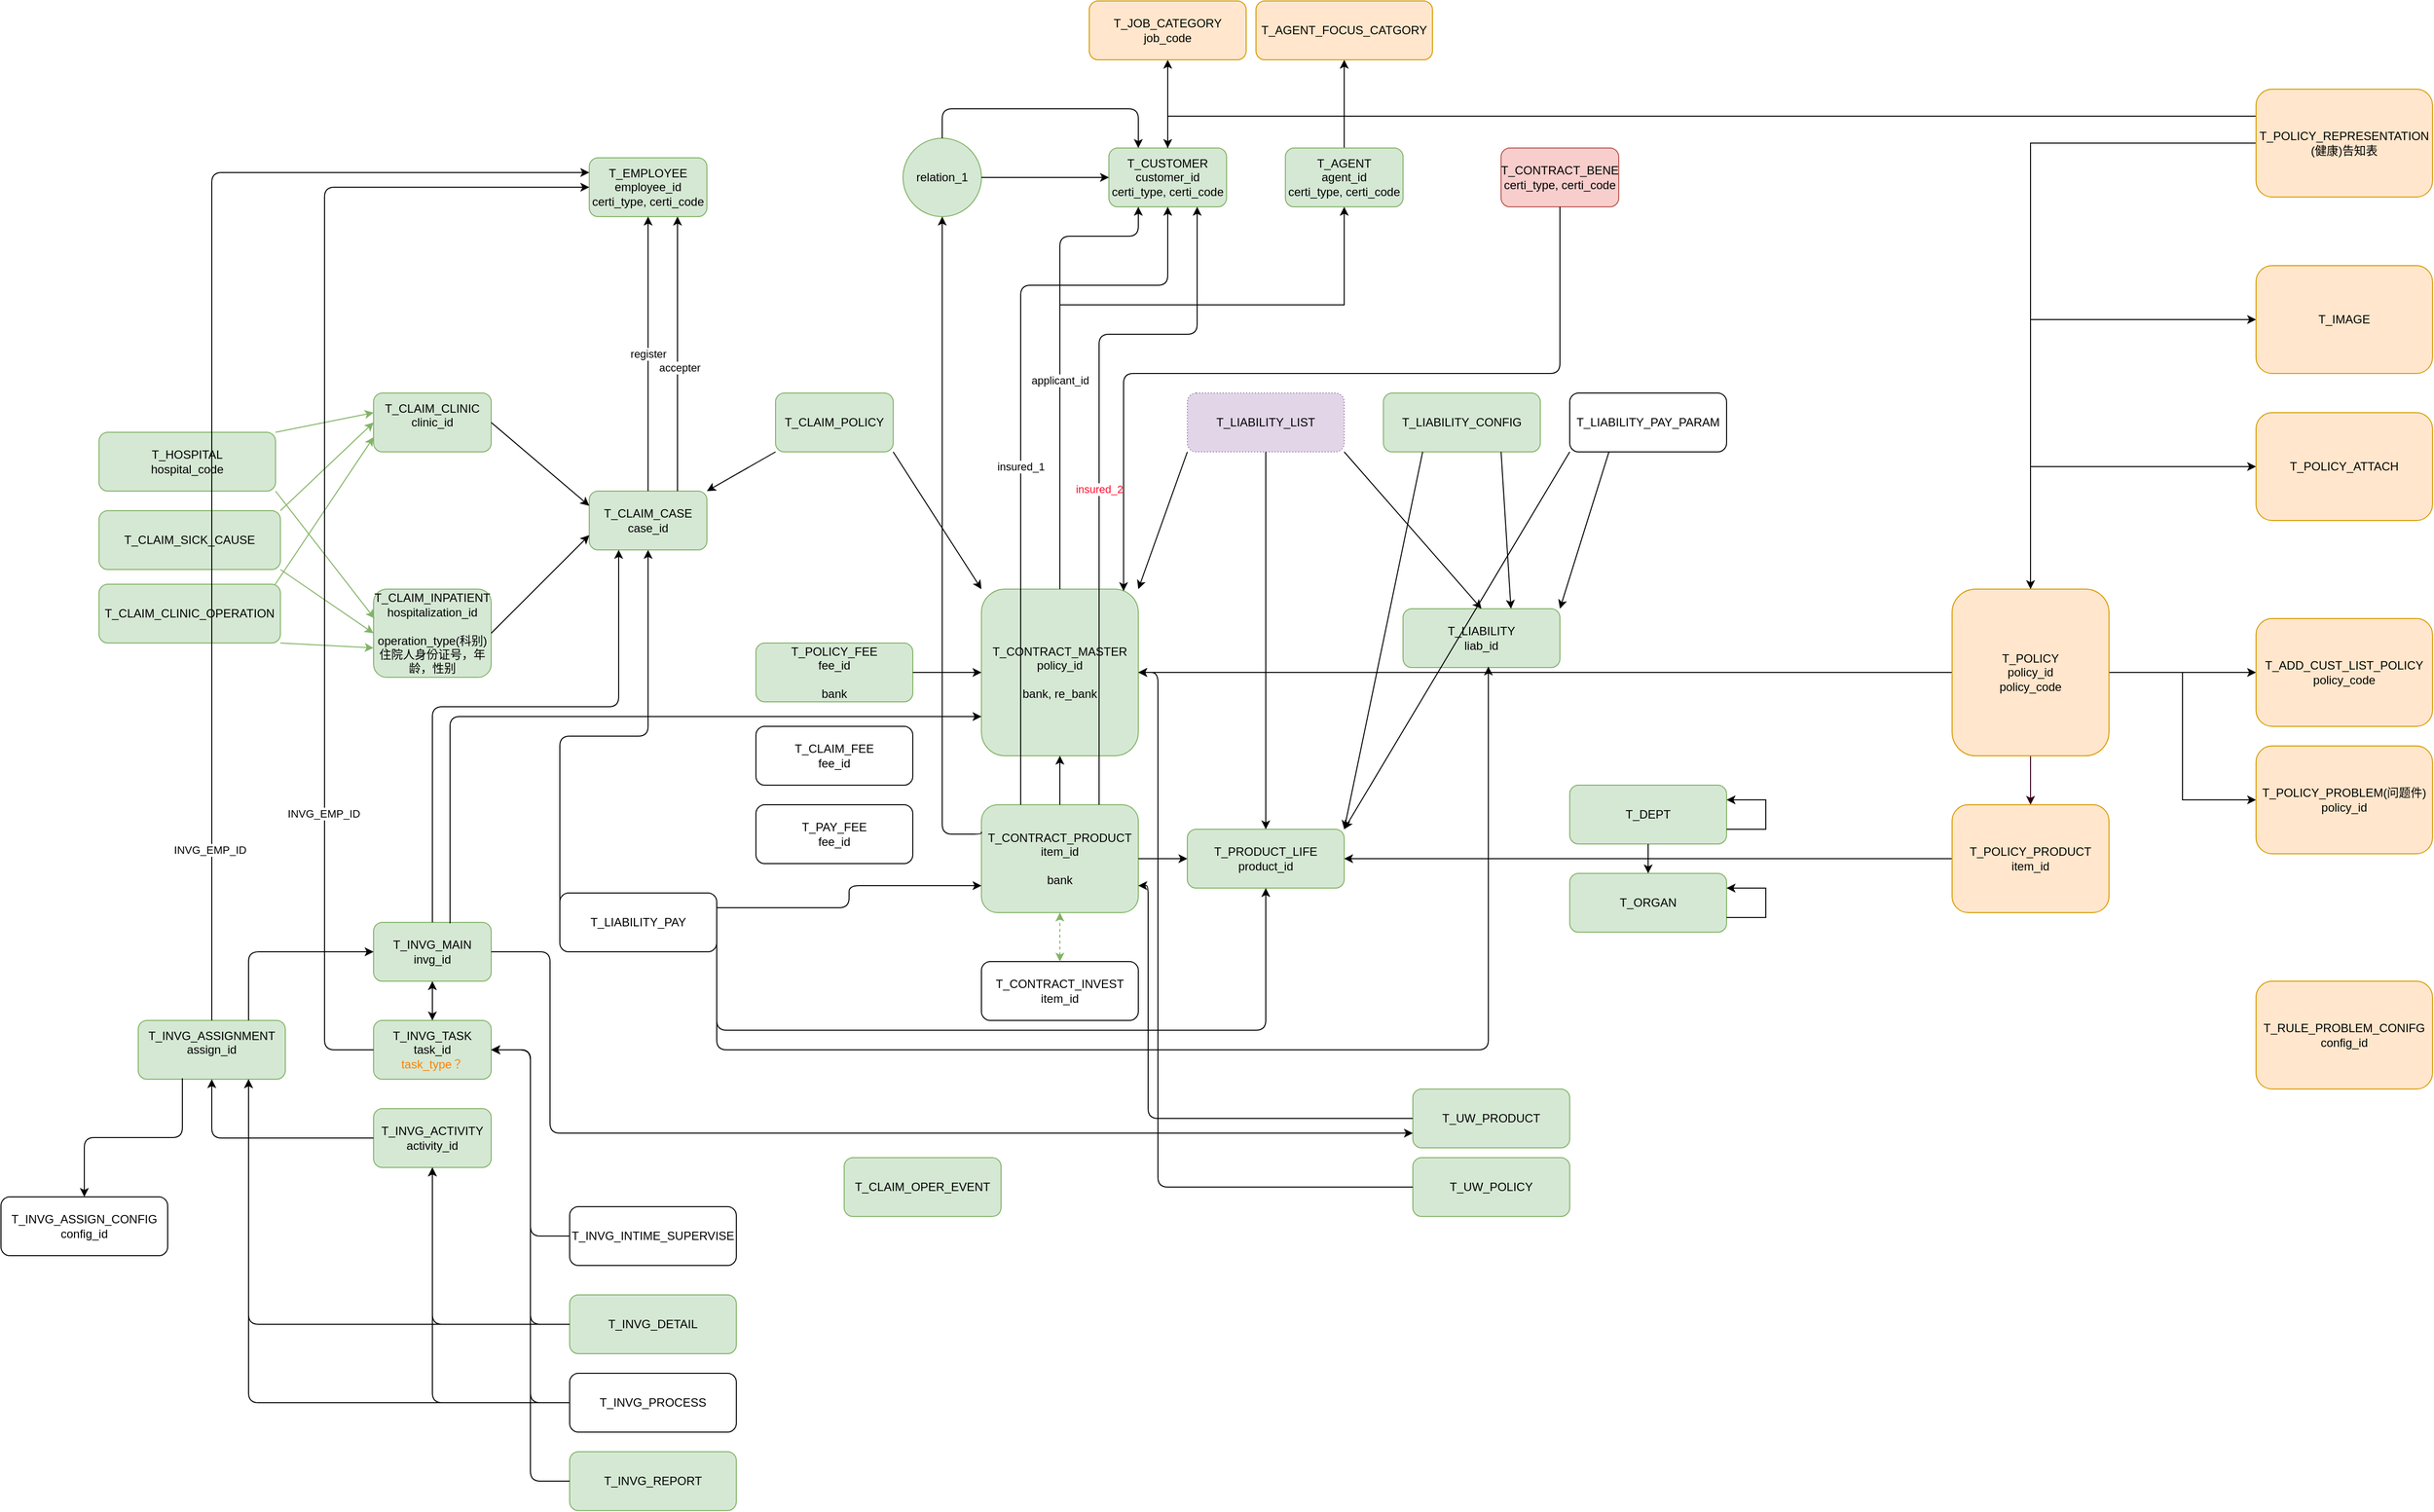 <mxfile version="21.7.0" type="github">
  <diagram id="vZpP5Effxj41_VfFe3MK" name="Page-1">
    <mxGraphModel dx="2253" dy="2256" grid="1" gridSize="10" guides="1" tooltips="1" connect="1" arrows="1" fold="1" page="1" pageScale="1" pageWidth="850" pageHeight="1100" math="0" shadow="0">
      <root>
        <mxCell id="0" />
        <mxCell id="1" parent="0" />
        <mxCell id="OfORN7NUINiMixhZLZNA-1" value="T_CLAIM_CASE&lt;br&gt;case_id" style="rounded=1;whiteSpace=wrap;html=1;fillColor=#d5e8d4;strokeColor=#82b366;" parent="1" vertex="1">
          <mxGeometry x="60" y="160" width="120" height="60" as="geometry" />
        </mxCell>
        <mxCell id="OfORN7NUINiMixhZLZNA-2" value="T_CLAIM_POLICY" style="rounded=1;whiteSpace=wrap;html=1;fillColor=#d5e8d4;strokeColor=#82b366;" parent="1" vertex="1">
          <mxGeometry x="250" y="60" width="120" height="60" as="geometry" />
        </mxCell>
        <mxCell id="OfORN7NUINiMixhZLZNA-3" value="" style="endArrow=classic;html=1;entryX=1;entryY=0;entryDx=0;entryDy=0;exitX=0;exitY=1;exitDx=0;exitDy=0;" parent="1" source="OfORN7NUINiMixhZLZNA-2" target="OfORN7NUINiMixhZLZNA-1" edge="1">
          <mxGeometry width="50" height="50" relative="1" as="geometry">
            <mxPoint x="460" y="460" as="sourcePoint" />
            <mxPoint x="510" y="410" as="targetPoint" />
          </mxGeometry>
        </mxCell>
        <mxCell id="FIjVFcEKrEzkejblWKOD-24" style="edgeStyle=orthogonalEdgeStyle;rounded=0;orthogonalLoop=1;jettySize=auto;html=1;exitX=0.5;exitY=0;exitDx=0;exitDy=0;" edge="1" parent="1" source="OfORN7NUINiMixhZLZNA-4" target="OfORN7NUINiMixhZLZNA-74">
          <mxGeometry relative="1" as="geometry">
            <Array as="points">
              <mxPoint x="540" y="-30" />
              <mxPoint x="830" y="-30" />
            </Array>
          </mxGeometry>
        </mxCell>
        <mxCell id="OfORN7NUINiMixhZLZNA-4" value="T_CONTRACT_MASTER&lt;br&gt;policy_id&lt;br&gt;&lt;br&gt;bank, re_bank" style="rounded=1;whiteSpace=wrap;html=1;fillColor=#d5e8d4;strokeColor=#82b366;" parent="1" vertex="1">
          <mxGeometry x="460" y="260" width="160" height="170" as="geometry" />
        </mxCell>
        <mxCell id="OfORN7NUINiMixhZLZNA-5" value="" style="endArrow=classic;html=1;entryX=0;entryY=0;entryDx=0;entryDy=0;exitX=1;exitY=1;exitDx=0;exitDy=0;" parent="1" source="OfORN7NUINiMixhZLZNA-2" target="OfORN7NUINiMixhZLZNA-4" edge="1">
          <mxGeometry width="50" height="50" relative="1" as="geometry">
            <mxPoint x="260" y="130" as="sourcePoint" />
            <mxPoint x="190" y="180" as="targetPoint" />
          </mxGeometry>
        </mxCell>
        <mxCell id="OfORN7NUINiMixhZLZNA-6" value="T_CONTRACT_PRODUCT&lt;br&gt;item_id&lt;br&gt;&lt;br&gt;bank" style="rounded=1;whiteSpace=wrap;html=1;fillColor=#d5e8d4;strokeColor=#82b366;" parent="1" vertex="1">
          <mxGeometry x="460" y="480" width="160" height="110" as="geometry" />
        </mxCell>
        <mxCell id="OfORN7NUINiMixhZLZNA-7" value="T_PRODUCT_LIFE&lt;br&gt;product_id" style="rounded=1;whiteSpace=wrap;html=1;fillColor=#d5e8d4;strokeColor=#82b366;" parent="1" vertex="1">
          <mxGeometry x="670" y="505" width="160" height="60" as="geometry" />
        </mxCell>
        <mxCell id="OfORN7NUINiMixhZLZNA-8" value="" style="endArrow=classic;html=1;entryX=0.5;entryY=1;entryDx=0;entryDy=0;exitX=0.5;exitY=0;exitDx=0;exitDy=0;" parent="1" source="OfORN7NUINiMixhZLZNA-6" target="OfORN7NUINiMixhZLZNA-4" edge="1">
          <mxGeometry width="50" height="50" relative="1" as="geometry">
            <mxPoint x="410" y="250" as="sourcePoint" />
            <mxPoint x="470" y="290" as="targetPoint" />
          </mxGeometry>
        </mxCell>
        <mxCell id="OfORN7NUINiMixhZLZNA-9" value="" style="endArrow=classic;html=1;entryX=0;entryY=0.5;entryDx=0;entryDy=0;exitX=1;exitY=0.5;exitDx=0;exitDy=0;" parent="1" source="OfORN7NUINiMixhZLZNA-6" target="OfORN7NUINiMixhZLZNA-7" edge="1">
          <mxGeometry width="50" height="50" relative="1" as="geometry">
            <mxPoint x="520" y="370" as="sourcePoint" />
            <mxPoint x="520" y="310" as="targetPoint" />
          </mxGeometry>
        </mxCell>
        <mxCell id="OfORN7NUINiMixhZLZNA-10" value="T_LIABILITY&lt;br&gt;liab_id" style="rounded=1;whiteSpace=wrap;html=1;fillColor=#d5e8d4;strokeColor=#82b366;" parent="1" vertex="1">
          <mxGeometry x="890" y="280" width="160" height="60" as="geometry" />
        </mxCell>
        <mxCell id="OfORN7NUINiMixhZLZNA-11" value="T_CONTRACT_INVEST&lt;br&gt;item_id" style="rounded=1;whiteSpace=wrap;html=1;" parent="1" vertex="1">
          <mxGeometry x="460" y="640" width="160" height="60" as="geometry" />
        </mxCell>
        <mxCell id="OfORN7NUINiMixhZLZNA-12" value="" style="endArrow=classic;startArrow=classic;html=1;entryX=0.5;entryY=1;entryDx=0;entryDy=0;exitX=0.5;exitY=0;exitDx=0;exitDy=0;dashed=1;fillColor=#d5e8d4;strokeColor=#82b366;" parent="1" source="OfORN7NUINiMixhZLZNA-11" target="OfORN7NUINiMixhZLZNA-6" edge="1">
          <mxGeometry width="50" height="50" relative="1" as="geometry">
            <mxPoint x="490" y="640" as="sourcePoint" />
            <mxPoint x="540" y="590" as="targetPoint" />
          </mxGeometry>
        </mxCell>
        <mxCell id="OfORN7NUINiMixhZLZNA-13" value="T_LIABILITY_LIST" style="rounded=1;whiteSpace=wrap;html=1;fillColor=#e1d5e7;strokeColor=#9673a6;dashed=1;dashPattern=1 2;" parent="1" vertex="1">
          <mxGeometry x="670" y="60" width="160" height="60" as="geometry" />
        </mxCell>
        <mxCell id="OfORN7NUINiMixhZLZNA-15" value="" style="endArrow=classic;html=1;entryX=1;entryY=0;entryDx=0;entryDy=0;exitX=0;exitY=1;exitDx=0;exitDy=0;" parent="1" source="OfORN7NUINiMixhZLZNA-13" target="OfORN7NUINiMixhZLZNA-4" edge="1">
          <mxGeometry width="50" height="50" relative="1" as="geometry">
            <mxPoint x="520" y="290" as="sourcePoint" />
            <mxPoint x="520" y="230" as="targetPoint" />
          </mxGeometry>
        </mxCell>
        <mxCell id="OfORN7NUINiMixhZLZNA-16" value="" style="endArrow=classic;html=1;entryX=0.5;entryY=0;entryDx=0;entryDy=0;exitX=0.5;exitY=1;exitDx=0;exitDy=0;" parent="1" source="OfORN7NUINiMixhZLZNA-13" target="OfORN7NUINiMixhZLZNA-7" edge="1">
          <mxGeometry width="50" height="50" relative="1" as="geometry">
            <mxPoint x="680" y="130" as="sourcePoint" />
            <mxPoint x="600" y="170" as="targetPoint" />
          </mxGeometry>
        </mxCell>
        <mxCell id="OfORN7NUINiMixhZLZNA-17" value="" style="endArrow=classic;html=1;entryX=0.5;entryY=0;entryDx=0;entryDy=0;exitX=1;exitY=1;exitDx=0;exitDy=0;" parent="1" source="OfORN7NUINiMixhZLZNA-13" target="OfORN7NUINiMixhZLZNA-10" edge="1">
          <mxGeometry width="50" height="50" relative="1" as="geometry">
            <mxPoint x="760" y="130" as="sourcePoint" />
            <mxPoint x="761.04" y="290" as="targetPoint" />
          </mxGeometry>
        </mxCell>
        <mxCell id="OfORN7NUINiMixhZLZNA-18" value="T_LIABILITY_PAY" style="rounded=1;whiteSpace=wrap;html=1;" parent="1" vertex="1">
          <mxGeometry x="30" y="570" width="160" height="60" as="geometry" />
        </mxCell>
        <mxCell id="OfORN7NUINiMixhZLZNA-19" value="" style="edgeStyle=elbowEdgeStyle;elbow=vertical;endArrow=classic;html=1;entryX=0.5;entryY=1;entryDx=0;entryDy=0;exitX=0;exitY=0.5;exitDx=0;exitDy=0;" parent="1" source="OfORN7NUINiMixhZLZNA-18" target="OfORN7NUINiMixhZLZNA-1" edge="1">
          <mxGeometry width="50" height="50" relative="1" as="geometry">
            <mxPoint x="460" y="450" as="sourcePoint" />
            <mxPoint x="510" y="400" as="targetPoint" />
            <Array as="points">
              <mxPoint x="40" y="410" />
            </Array>
          </mxGeometry>
        </mxCell>
        <mxCell id="OfORN7NUINiMixhZLZNA-22" value="" style="edgeStyle=elbowEdgeStyle;elbow=vertical;endArrow=classic;html=1;entryX=0.544;entryY=0.983;entryDx=0;entryDy=0;exitX=1;exitY=0.5;exitDx=0;exitDy=0;entryPerimeter=0;" parent="1" source="OfORN7NUINiMixhZLZNA-18" target="OfORN7NUINiMixhZLZNA-10" edge="1">
          <mxGeometry width="50" height="50" relative="1" as="geometry">
            <mxPoint x="440" y="635" as="sourcePoint" />
            <mxPoint x="440" y="320" as="targetPoint" />
            <Array as="points">
              <mxPoint x="580" y="730" />
            </Array>
          </mxGeometry>
        </mxCell>
        <mxCell id="OfORN7NUINiMixhZLZNA-23" value="" style="edgeStyle=elbowEdgeStyle;elbow=vertical;endArrow=classic;html=1;entryX=0.5;entryY=1;entryDx=0;entryDy=0;exitX=1;exitY=0.25;exitDx=0;exitDy=0;" parent="1" source="OfORN7NUINiMixhZLZNA-18" target="OfORN7NUINiMixhZLZNA-7" edge="1">
          <mxGeometry width="50" height="50" relative="1" as="geometry">
            <mxPoint x="600" y="650" as="sourcePoint" />
            <mxPoint x="987.04" y="348.98" as="targetPoint" />
            <Array as="points">
              <mxPoint x="460" y="710" />
            </Array>
          </mxGeometry>
        </mxCell>
        <mxCell id="OfORN7NUINiMixhZLZNA-24" value="T_CLAIM_FEE&lt;br&gt;fee_id" style="rounded=1;whiteSpace=wrap;html=1;" parent="1" vertex="1">
          <mxGeometry x="230" y="400" width="160" height="60" as="geometry" />
        </mxCell>
        <mxCell id="OfORN7NUINiMixhZLZNA-25" value="T_PAY_FEE&lt;br&gt;fee_id" style="rounded=1;whiteSpace=wrap;html=1;" parent="1" vertex="1">
          <mxGeometry x="230" y="480" width="160" height="60" as="geometry" />
        </mxCell>
        <mxCell id="OfORN7NUINiMixhZLZNA-26" value="T_LIABILITY_PAY_PARAM" style="rounded=1;whiteSpace=wrap;html=1;" parent="1" vertex="1">
          <mxGeometry x="1060" y="60" width="160" height="60" as="geometry" />
        </mxCell>
        <mxCell id="OfORN7NUINiMixhZLZNA-29" value="T_LIABILITY_CONFIG" style="rounded=1;whiteSpace=wrap;html=1;fillColor=#d5e8d4;strokeColor=#82b366;" parent="1" vertex="1">
          <mxGeometry x="870" y="60" width="160" height="60" as="geometry" />
        </mxCell>
        <mxCell id="OfORN7NUINiMixhZLZNA-31" value="" style="endArrow=classic;html=1;exitX=0.25;exitY=1;exitDx=0;exitDy=0;entryX=1;entryY=0;entryDx=0;entryDy=0;" parent="1" source="OfORN7NUINiMixhZLZNA-29" target="OfORN7NUINiMixhZLZNA-7" edge="1">
          <mxGeometry width="50" height="50" relative="1" as="geometry">
            <mxPoint x="610" y="450" as="sourcePoint" />
            <mxPoint x="660" y="400" as="targetPoint" />
          </mxGeometry>
        </mxCell>
        <mxCell id="OfORN7NUINiMixhZLZNA-32" value="" style="endArrow=classic;html=1;exitX=0.75;exitY=1;exitDx=0;exitDy=0;entryX=0.688;entryY=0;entryDx=0;entryDy=0;entryPerimeter=0;" parent="1" source="OfORN7NUINiMixhZLZNA-29" target="OfORN7NUINiMixhZLZNA-10" edge="1">
          <mxGeometry width="50" height="50" relative="1" as="geometry">
            <mxPoint x="920" y="130" as="sourcePoint" />
            <mxPoint x="850" y="290" as="targetPoint" />
          </mxGeometry>
        </mxCell>
        <mxCell id="OfORN7NUINiMixhZLZNA-33" value="" style="endArrow=classic;html=1;exitX=0;exitY=1;exitDx=0;exitDy=0;entryX=1;entryY=0;entryDx=0;entryDy=0;" parent="1" source="OfORN7NUINiMixhZLZNA-26" target="OfORN7NUINiMixhZLZNA-7" edge="1">
          <mxGeometry width="50" height="50" relative="1" as="geometry">
            <mxPoint x="920" y="130" as="sourcePoint" />
            <mxPoint x="850" y="290" as="targetPoint" />
          </mxGeometry>
        </mxCell>
        <mxCell id="OfORN7NUINiMixhZLZNA-34" value="" style="endArrow=classic;html=1;exitX=0.25;exitY=1;exitDx=0;exitDy=0;entryX=1;entryY=0;entryDx=0;entryDy=0;" parent="1" source="OfORN7NUINiMixhZLZNA-26" target="OfORN7NUINiMixhZLZNA-10" edge="1">
          <mxGeometry width="50" height="50" relative="1" as="geometry">
            <mxPoint x="1070" y="130" as="sourcePoint" />
            <mxPoint x="850" y="290" as="targetPoint" />
          </mxGeometry>
        </mxCell>
        <mxCell id="FIjVFcEKrEzkejblWKOD-27" style="edgeStyle=orthogonalEdgeStyle;rounded=0;orthogonalLoop=1;jettySize=auto;html=1;exitX=0.5;exitY=0;exitDx=0;exitDy=0;entryX=0;entryY=0.25;entryDx=0;entryDy=0;startArrow=classic;startFill=1;endArrow=none;endFill=0;" edge="1" parent="1" source="OfORN7NUINiMixhZLZNA-35" target="FIjVFcEKrEzkejblWKOD-25">
          <mxGeometry relative="1" as="geometry" />
        </mxCell>
        <mxCell id="OfORN7NUINiMixhZLZNA-35" value="T_CUSTOMER&lt;br&gt;customer_id&lt;br&gt;certi_type, certi_code" style="rounded=1;whiteSpace=wrap;html=1;fillColor=#d5e8d4;strokeColor=#82b366;" parent="1" vertex="1">
          <mxGeometry x="590" y="-190" width="120" height="60" as="geometry" />
        </mxCell>
        <mxCell id="OfORN7NUINiMixhZLZNA-36" value="T_EMPLOYEE&lt;br&gt;employee_id&lt;br&gt;certi_type, certi_code" style="rounded=1;whiteSpace=wrap;html=1;fillColor=#d5e8d4;strokeColor=#82b366;" parent="1" vertex="1">
          <mxGeometry x="60" y="-180" width="120" height="60" as="geometry" />
        </mxCell>
        <mxCell id="OfORN7NUINiMixhZLZNA-37" value="T_CONTRACT_BENE&lt;br&gt;certi_type, certi_code" style="rounded=1;whiteSpace=wrap;html=1;fillColor=#f8cecc;strokeColor=#b85450;" parent="1" vertex="1">
          <mxGeometry x="990" y="-190" width="120" height="60" as="geometry" />
        </mxCell>
        <mxCell id="OfORN7NUINiMixhZLZNA-39" value="T_CLAIM_INPATIENT&lt;br&gt;hospitalization_id&lt;br&gt;&lt;br&gt;operation_type(科别)&lt;br&gt;住院人身份证号，年龄，性别" style="rounded=1;whiteSpace=wrap;html=1;fillColor=#d5e8d4;strokeColor=#82b366;" parent="1" vertex="1">
          <mxGeometry x="-160" y="260" width="120" height="90" as="geometry" />
        </mxCell>
        <mxCell id="OfORN7NUINiMixhZLZNA-40" value="T_CLAIM_CLINIC&lt;br&gt;clinic_id&lt;br&gt;&lt;br&gt;" style="rounded=1;whiteSpace=wrap;html=1;fillColor=#d5e8d4;strokeColor=#82b366;" parent="1" vertex="1">
          <mxGeometry x="-160" y="60" width="120" height="60" as="geometry" />
        </mxCell>
        <mxCell id="OfORN7NUINiMixhZLZNA-41" value="" style="endArrow=classic;html=1;exitX=1;exitY=0.5;exitDx=0;exitDy=0;entryX=0;entryY=0.75;entryDx=0;entryDy=0;" parent="1" source="OfORN7NUINiMixhZLZNA-39" target="OfORN7NUINiMixhZLZNA-1" edge="1">
          <mxGeometry width="50" height="50" relative="1" as="geometry">
            <mxPoint x="260" y="130" as="sourcePoint" />
            <mxPoint x="60" y="190" as="targetPoint" />
          </mxGeometry>
        </mxCell>
        <mxCell id="OfORN7NUINiMixhZLZNA-42" value="" style="endArrow=classic;html=1;exitX=1;exitY=0.5;exitDx=0;exitDy=0;entryX=0;entryY=0.25;entryDx=0;entryDy=0;" parent="1" source="OfORN7NUINiMixhZLZNA-40" target="OfORN7NUINiMixhZLZNA-1" edge="1">
          <mxGeometry width="50" height="50" relative="1" as="geometry">
            <mxPoint x="-30" y="200" as="sourcePoint" />
            <mxPoint x="70" y="200" as="targetPoint" />
          </mxGeometry>
        </mxCell>
        <mxCell id="OfORN7NUINiMixhZLZNA-44" value="T_CLAIM_SICK_CAUSE" style="rounded=1;whiteSpace=wrap;html=1;fillColor=#d5e8d4;strokeColor=#82b366;" parent="1" vertex="1">
          <mxGeometry x="-440" y="180" width="185" height="60" as="geometry" />
        </mxCell>
        <mxCell id="OfORN7NUINiMixhZLZNA-45" value="" style="endArrow=classic;html=1;exitX=1;exitY=0;exitDx=0;exitDy=0;entryX=0;entryY=0.5;entryDx=0;entryDy=0;fillColor=#d5e8d4;strokeColor=#82b366;" parent="1" source="OfORN7NUINiMixhZLZNA-44" target="OfORN7NUINiMixhZLZNA-40" edge="1">
          <mxGeometry width="50" height="50" relative="1" as="geometry">
            <mxPoint x="-30" y="100" as="sourcePoint" />
            <mxPoint x="70" y="185" as="targetPoint" />
          </mxGeometry>
        </mxCell>
        <mxCell id="OfORN7NUINiMixhZLZNA-46" value="" style="endArrow=classic;html=1;exitX=1;exitY=1;exitDx=0;exitDy=0;entryX=0;entryY=0.5;entryDx=0;entryDy=0;fillColor=#d5e8d4;strokeColor=#82b366;" parent="1" source="OfORN7NUINiMixhZLZNA-44" target="OfORN7NUINiMixhZLZNA-39" edge="1">
          <mxGeometry width="50" height="50" relative="1" as="geometry">
            <mxPoint x="-245" y="170" as="sourcePoint" />
            <mxPoint x="-150" y="100" as="targetPoint" />
          </mxGeometry>
        </mxCell>
        <mxCell id="OfORN7NUINiMixhZLZNA-47" value="T_CLAIM_CLINIC_OPERATION" style="rounded=1;whiteSpace=wrap;html=1;fillColor=#d5e8d4;strokeColor=#82b366;" parent="1" vertex="1">
          <mxGeometry x="-440" y="255" width="185" height="60" as="geometry" />
        </mxCell>
        <mxCell id="OfORN7NUINiMixhZLZNA-48" value="" style="endArrow=classic;html=1;exitX=1;exitY=1;exitDx=0;exitDy=0;fillColor=#d5e8d4;strokeColor=#82b366;" parent="1" source="OfORN7NUINiMixhZLZNA-47" edge="1">
          <mxGeometry width="50" height="50" relative="1" as="geometry">
            <mxPoint x="-245" y="240" as="sourcePoint" />
            <mxPoint x="-160" y="320" as="targetPoint" />
          </mxGeometry>
        </mxCell>
        <mxCell id="OfORN7NUINiMixhZLZNA-49" value="" style="endArrow=classic;html=1;exitX=0.968;exitY=0.017;exitDx=0;exitDy=0;entryX=0;entryY=0.75;entryDx=0;entryDy=0;exitPerimeter=0;fillColor=#d5e8d4;strokeColor=#82b366;" parent="1" source="OfORN7NUINiMixhZLZNA-47" target="OfORN7NUINiMixhZLZNA-40" edge="1">
          <mxGeometry width="50" height="50" relative="1" as="geometry">
            <mxPoint x="-245" y="330" as="sourcePoint" />
            <mxPoint x="-150" y="330" as="targetPoint" />
          </mxGeometry>
        </mxCell>
        <mxCell id="OfORN7NUINiMixhZLZNA-50" value="T_UW_PRODUCT" style="rounded=1;whiteSpace=wrap;html=1;fillColor=#d5e8d4;strokeColor=#82b366;" parent="1" vertex="1">
          <mxGeometry x="900" y="770" width="160" height="60" as="geometry" />
        </mxCell>
        <mxCell id="OfORN7NUINiMixhZLZNA-52" value="T_UW_POLICY" style="rounded=1;whiteSpace=wrap;html=1;fillColor=#d5e8d4;strokeColor=#82b366;" parent="1" vertex="1">
          <mxGeometry x="900" y="840" width="160" height="60" as="geometry" />
        </mxCell>
        <mxCell id="OfORN7NUINiMixhZLZNA-54" value="" style="edgeStyle=elbowEdgeStyle;elbow=horizontal;endArrow=classic;html=1;entryX=1;entryY=0.75;entryDx=0;entryDy=0;" parent="1" source="OfORN7NUINiMixhZLZNA-50" target="OfORN7NUINiMixhZLZNA-6" edge="1">
          <mxGeometry width="50" height="50" relative="1" as="geometry">
            <mxPoint x="670" y="440" as="sourcePoint" />
            <mxPoint x="720" y="390" as="targetPoint" />
            <Array as="points">
              <mxPoint x="630" y="530" />
            </Array>
          </mxGeometry>
        </mxCell>
        <mxCell id="OfORN7NUINiMixhZLZNA-55" value="" style="edgeStyle=elbowEdgeStyle;elbow=horizontal;endArrow=classic;html=1;exitX=0;exitY=0.5;exitDx=0;exitDy=0;entryX=1;entryY=0.5;entryDx=0;entryDy=0;" parent="1" source="OfORN7NUINiMixhZLZNA-52" target="OfORN7NUINiMixhZLZNA-4" edge="1">
          <mxGeometry width="50" height="50" relative="1" as="geometry">
            <mxPoint x="880" y="800" as="sourcePoint" />
            <mxPoint x="600" y="335" as="targetPoint" />
            <Array as="points">
              <mxPoint x="640" y="540" />
            </Array>
          </mxGeometry>
        </mxCell>
        <mxCell id="OfORN7NUINiMixhZLZNA-56" value="" style="edgeStyle=elbowEdgeStyle;elbow=vertical;endArrow=classic;html=1;exitX=0.5;exitY=0;exitDx=0;exitDy=0;entryX=0.25;entryY=1;entryDx=0;entryDy=0;" parent="1" source="OfORN7NUINiMixhZLZNA-4" target="OfORN7NUINiMixhZLZNA-35" edge="1">
          <mxGeometry width="50" height="50" relative="1" as="geometry">
            <mxPoint x="740" y="190" as="sourcePoint" />
            <mxPoint x="790" y="140" as="targetPoint" />
            <Array as="points">
              <mxPoint x="530" y="-100" />
            </Array>
          </mxGeometry>
        </mxCell>
        <mxCell id="OfORN7NUINiMixhZLZNA-57" value="applicant_id" style="edgeLabel;html=1;align=center;verticalAlign=middle;resizable=0;points=[];" parent="OfORN7NUINiMixhZLZNA-56" vertex="1" connectable="0">
          <mxGeometry x="-0.092" relative="1" as="geometry">
            <mxPoint as="offset" />
          </mxGeometry>
        </mxCell>
        <mxCell id="OfORN7NUINiMixhZLZNA-63" value="relation_1" style="ellipse;whiteSpace=wrap;html=1;aspect=fixed;fillColor=#d5e8d4;strokeColor=#82b366;" parent="1" vertex="1">
          <mxGeometry x="380" y="-200" width="80" height="80" as="geometry" />
        </mxCell>
        <mxCell id="OfORN7NUINiMixhZLZNA-65" value="" style="edgeStyle=elbowEdgeStyle;elbow=vertical;endArrow=classic;html=1;exitX=0;exitY=0.25;exitDx=0;exitDy=0;entryX=0.5;entryY=1;entryDx=0;entryDy=0;" parent="1" source="OfORN7NUINiMixhZLZNA-6" target="OfORN7NUINiMixhZLZNA-63" edge="1">
          <mxGeometry width="50" height="50" relative="1" as="geometry">
            <mxPoint x="550" y="160" as="sourcePoint" />
            <mxPoint x="600" y="110" as="targetPoint" />
            <Array as="points">
              <mxPoint x="440" y="510" />
            </Array>
          </mxGeometry>
        </mxCell>
        <mxCell id="OfORN7NUINiMixhZLZNA-66" value="" style="edgeStyle=elbowEdgeStyle;elbow=vertical;endArrow=classic;html=1;exitX=0.25;exitY=0;exitDx=0;exitDy=0;entryX=0.5;entryY=1;entryDx=0;entryDy=0;" parent="1" source="OfORN7NUINiMixhZLZNA-6" target="OfORN7NUINiMixhZLZNA-35" edge="1">
          <mxGeometry width="50" height="50" relative="1" as="geometry">
            <mxPoint x="472.96" y="170" as="sourcePoint" />
            <mxPoint x="290" y="-80" as="targetPoint" />
            <Array as="points">
              <mxPoint x="570" y="-50" />
            </Array>
          </mxGeometry>
        </mxCell>
        <mxCell id="OfORN7NUINiMixhZLZNA-67" value="insured_1" style="edgeLabel;html=1;align=center;verticalAlign=middle;resizable=0;points=[];" parent="OfORN7NUINiMixhZLZNA-66" vertex="1" connectable="0">
          <mxGeometry x="-0.092" relative="1" as="geometry">
            <mxPoint as="offset" />
          </mxGeometry>
        </mxCell>
        <mxCell id="OfORN7NUINiMixhZLZNA-68" value="" style="edgeStyle=elbowEdgeStyle;elbow=vertical;endArrow=classic;html=1;exitX=0.75;exitY=0;exitDx=0;exitDy=0;entryX=0.75;entryY=1;entryDx=0;entryDy=0;" parent="1" source="OfORN7NUINiMixhZLZNA-6" target="OfORN7NUINiMixhZLZNA-35" edge="1">
          <mxGeometry width="50" height="50" relative="1" as="geometry">
            <mxPoint x="520" y="170" as="sourcePoint" />
            <mxPoint x="320" y="-80" as="targetPoint" />
            <Array as="points">
              <mxPoint x="620" />
              <mxPoint x="420" y="20" />
            </Array>
          </mxGeometry>
        </mxCell>
        <mxCell id="OfORN7NUINiMixhZLZNA-69" value="insured_2" style="edgeLabel;html=1;align=center;verticalAlign=middle;resizable=0;points=[];fontColor=#FF0D2D;" parent="OfORN7NUINiMixhZLZNA-68" vertex="1" connectable="0">
          <mxGeometry x="-0.092" relative="1" as="geometry">
            <mxPoint as="offset" />
          </mxGeometry>
        </mxCell>
        <mxCell id="OfORN7NUINiMixhZLZNA-71" value="" style="edgeStyle=elbowEdgeStyle;elbow=vertical;endArrow=classic;html=1;exitX=0.5;exitY=0;exitDx=0;exitDy=0;entryX=0.25;entryY=0;entryDx=0;entryDy=0;" parent="1" source="OfORN7NUINiMixhZLZNA-63" target="OfORN7NUINiMixhZLZNA-35" edge="1">
          <mxGeometry width="50" height="50" relative="1" as="geometry">
            <mxPoint x="150" y="-220" as="sourcePoint" />
            <mxPoint x="200" y="-270" as="targetPoint" />
            <Array as="points">
              <mxPoint x="490" y="-230" />
            </Array>
          </mxGeometry>
        </mxCell>
        <mxCell id="OfORN7NUINiMixhZLZNA-73" value="" style="endArrow=classic;html=1;exitX=1;exitY=0.5;exitDx=0;exitDy=0;entryX=0;entryY=0.5;entryDx=0;entryDy=0;" parent="1" source="OfORN7NUINiMixhZLZNA-63" target="OfORN7NUINiMixhZLZNA-35" edge="1">
          <mxGeometry width="50" height="50" relative="1" as="geometry">
            <mxPoint x="550" y="160" as="sourcePoint" />
            <mxPoint x="600" y="110" as="targetPoint" />
          </mxGeometry>
        </mxCell>
        <mxCell id="FIjVFcEKrEzkejblWKOD-21" style="edgeStyle=orthogonalEdgeStyle;rounded=0;orthogonalLoop=1;jettySize=auto;html=1;exitX=0.5;exitY=0;exitDx=0;exitDy=0;" edge="1" parent="1" source="OfORN7NUINiMixhZLZNA-74" target="FIjVFcEKrEzkejblWKOD-20">
          <mxGeometry relative="1" as="geometry" />
        </mxCell>
        <mxCell id="OfORN7NUINiMixhZLZNA-74" value="T_AGENT&lt;br&gt;agent_id&lt;br&gt;certi_type, certi_code" style="rounded=1;whiteSpace=wrap;html=1;fillColor=#d5e8d4;strokeColor=#82b366;" parent="1" vertex="1">
          <mxGeometry x="770" y="-190" width="120" height="60" as="geometry" />
        </mxCell>
        <mxCell id="OfORN7NUINiMixhZLZNA-75" value="" style="endArrow=classic;html=1;fontColor=#FF0D2D;exitX=0.75;exitY=0;exitDx=0;exitDy=0;entryX=0.75;entryY=1;entryDx=0;entryDy=0;" parent="1" source="OfORN7NUINiMixhZLZNA-1" target="OfORN7NUINiMixhZLZNA-36" edge="1">
          <mxGeometry width="50" height="50" relative="1" as="geometry">
            <mxPoint x="200" y="-10" as="sourcePoint" />
            <mxPoint x="250" y="-60" as="targetPoint" />
          </mxGeometry>
        </mxCell>
        <mxCell id="OfORN7NUINiMixhZLZNA-77" value="&lt;span style=&quot;color: rgb(0 , 0 , 0)&quot;&gt;accepter&lt;/span&gt;" style="edgeLabel;html=1;align=center;verticalAlign=middle;resizable=0;points=[];fontColor=#FF0D2D;" parent="OfORN7NUINiMixhZLZNA-75" vertex="1" connectable="0">
          <mxGeometry x="-0.1" y="-2" relative="1" as="geometry">
            <mxPoint as="offset" />
          </mxGeometry>
        </mxCell>
        <mxCell id="OfORN7NUINiMixhZLZNA-76" value="&lt;font color=&quot;#000000&quot;&gt;register&lt;/font&gt;" style="endArrow=classic;html=1;fontColor=#FF0D2D;exitX=0.5;exitY=0;exitDx=0;exitDy=0;entryX=0.5;entryY=1;entryDx=0;entryDy=0;" parent="1" source="OfORN7NUINiMixhZLZNA-1" target="OfORN7NUINiMixhZLZNA-36" edge="1">
          <mxGeometry width="50" height="50" relative="1" as="geometry">
            <mxPoint x="100" y="160" as="sourcePoint" />
            <mxPoint x="100" y="-120" as="targetPoint" />
          </mxGeometry>
        </mxCell>
        <mxCell id="OfORN7NUINiMixhZLZNA-78" value="T_POLICY_FEE&lt;br&gt;fee_id&lt;br&gt;&lt;br&gt;bank" style="rounded=1;whiteSpace=wrap;html=1;fillColor=#d5e8d4;strokeColor=#82b366;" parent="1" vertex="1">
          <mxGeometry x="230" y="315" width="160" height="60" as="geometry" />
        </mxCell>
        <mxCell id="OfORN7NUINiMixhZLZNA-79" value="" style="endArrow=classic;html=1;entryX=0;entryY=0.5;entryDx=0;entryDy=0;exitX=1;exitY=0.5;exitDx=0;exitDy=0;" parent="1" source="OfORN7NUINiMixhZLZNA-78" target="OfORN7NUINiMixhZLZNA-4" edge="1">
          <mxGeometry width="50" height="50" relative="1" as="geometry">
            <mxPoint x="630" y="545" as="sourcePoint" />
            <mxPoint x="680" y="545" as="targetPoint" />
          </mxGeometry>
        </mxCell>
        <mxCell id="OfORN7NUINiMixhZLZNA-80" value="" style="edgeStyle=elbowEdgeStyle;elbow=horizontal;endArrow=classic;html=1;fontColor=#FF0D2D;exitX=1;exitY=0.25;exitDx=0;exitDy=0;entryX=0;entryY=0.75;entryDx=0;entryDy=0;" parent="1" source="OfORN7NUINiMixhZLZNA-18" target="OfORN7NUINiMixhZLZNA-6" edge="1">
          <mxGeometry width="50" height="50" relative="1" as="geometry">
            <mxPoint x="490" y="530" as="sourcePoint" />
            <mxPoint x="540" y="480" as="targetPoint" />
          </mxGeometry>
        </mxCell>
        <mxCell id="OfORN7NUINiMixhZLZNA-81" value="T_HOSPITAL&lt;br&gt;hospital_code" style="rounded=1;whiteSpace=wrap;html=1;fillColor=#d5e8d4;strokeColor=#82b366;" parent="1" vertex="1">
          <mxGeometry x="-440" y="100" width="180" height="60" as="geometry" />
        </mxCell>
        <mxCell id="OfORN7NUINiMixhZLZNA-82" value="" style="edgeStyle=elbowEdgeStyle;elbow=vertical;endArrow=classic;html=1;fontColor=#FF0D2D;exitX=0.5;exitY=1;exitDx=0;exitDy=0;entryX=0.906;entryY=0.012;entryDx=0;entryDy=0;entryPerimeter=0;" parent="1" source="OfORN7NUINiMixhZLZNA-37" target="OfORN7NUINiMixhZLZNA-4" edge="1">
          <mxGeometry width="50" height="50" relative="1" as="geometry">
            <mxPoint x="750" y="200" as="sourcePoint" />
            <mxPoint x="800" y="150" as="targetPoint" />
            <Array as="points">
              <mxPoint x="830" y="40" />
            </Array>
          </mxGeometry>
        </mxCell>
        <mxCell id="OfORN7NUINiMixhZLZNA-84" value="" style="endArrow=classic;html=1;exitX=1;exitY=0;exitDx=0;exitDy=0;fillColor=#d5e8d4;strokeColor=#82b366;entryX=0;entryY=0.333;entryDx=0;entryDy=0;entryPerimeter=0;" parent="1" source="OfORN7NUINiMixhZLZNA-81" target="OfORN7NUINiMixhZLZNA-40" edge="1">
          <mxGeometry width="50" height="50" relative="1" as="geometry">
            <mxPoint x="-245" y="170" as="sourcePoint" />
            <mxPoint x="-160" y="90" as="targetPoint" />
          </mxGeometry>
        </mxCell>
        <mxCell id="OfORN7NUINiMixhZLZNA-85" value="" style="endArrow=classic;html=1;exitX=1;exitY=1;exitDx=0;exitDy=0;fillColor=#d5e8d4;strokeColor=#82b366;entryX=0.008;entryY=0.333;entryDx=0;entryDy=0;entryPerimeter=0;" parent="1" source="OfORN7NUINiMixhZLZNA-81" target="OfORN7NUINiMixhZLZNA-39" edge="1">
          <mxGeometry width="50" height="50" relative="1" as="geometry">
            <mxPoint x="-250" y="50" as="sourcePoint" />
            <mxPoint x="-150" y="100" as="targetPoint" />
          </mxGeometry>
        </mxCell>
        <mxCell id="OfORN7NUINiMixhZLZNA-86" value="&lt;font color=&quot;#000000&quot;&gt;T_INVG_MAIN&lt;br&gt;invg_id&lt;br&gt;&lt;/font&gt;" style="rounded=1;whiteSpace=wrap;html=1;fillColor=#d5e8d4;strokeColor=#82b366;" parent="1" vertex="1">
          <mxGeometry x="-160" y="600" width="120" height="60" as="geometry" />
        </mxCell>
        <mxCell id="OfORN7NUINiMixhZLZNA-87" value="T_INVG_TASK&lt;br&gt;task_id&lt;br&gt;&lt;font color=&quot;#ff8000&quot;&gt;task_type？&lt;/font&gt;" style="rounded=1;whiteSpace=wrap;html=1;fillColor=#d5e8d4;strokeColor=#82b366;" parent="1" vertex="1">
          <mxGeometry x="-160" y="700" width="120" height="60" as="geometry" />
        </mxCell>
        <mxCell id="OfORN7NUINiMixhZLZNA-88" value="&lt;font color=&quot;#000000&quot;&gt;T_INVG_ACTIVITY&lt;br&gt;&lt;/font&gt;activity_id&lt;font color=&quot;#000000&quot;&gt;&lt;br&gt;&lt;/font&gt;" style="rounded=1;whiteSpace=wrap;html=1;fillColor=#d5e8d4;strokeColor=#82b366;" parent="1" vertex="1">
          <mxGeometry x="-160" y="790" width="120" height="60" as="geometry" />
        </mxCell>
        <mxCell id="OfORN7NUINiMixhZLZNA-89" value="&lt;font color=&quot;#000000&quot;&gt;T_INVG_ASSIGNMENT&lt;br&gt;&lt;/font&gt;assign_id&lt;font color=&quot;#000000&quot;&gt;&lt;br&gt;&lt;br&gt;&lt;/font&gt;" style="rounded=1;whiteSpace=wrap;html=1;fillColor=#d5e8d4;strokeColor=#82b366;" parent="1" vertex="1">
          <mxGeometry x="-400" y="700" width="150" height="60" as="geometry" />
        </mxCell>
        <mxCell id="OfORN7NUINiMixhZLZNA-90" value="" style="edgeStyle=elbowEdgeStyle;elbow=vertical;endArrow=classic;html=1;fontColor=#FF0D2D;exitX=0.5;exitY=0;exitDx=0;exitDy=0;entryX=0.25;entryY=1;entryDx=0;entryDy=0;" parent="1" source="OfORN7NUINiMixhZLZNA-86" target="OfORN7NUINiMixhZLZNA-1" edge="1">
          <mxGeometry width="50" height="50" relative="1" as="geometry">
            <mxPoint x="350" y="280" as="sourcePoint" />
            <mxPoint x="400" y="230" as="targetPoint" />
            <Array as="points">
              <mxPoint y="380" />
            </Array>
          </mxGeometry>
        </mxCell>
        <mxCell id="OfORN7NUINiMixhZLZNA-91" value="" style="edgeStyle=elbowEdgeStyle;elbow=vertical;endArrow=classic;html=1;fontColor=#FF0D2D;exitX=0.65;exitY=0.017;exitDx=0;exitDy=0;exitPerimeter=0;" parent="1" source="OfORN7NUINiMixhZLZNA-86" target="OfORN7NUINiMixhZLZNA-4" edge="1">
          <mxGeometry width="50" height="50" relative="1" as="geometry">
            <mxPoint x="-90" y="620" as="sourcePoint" />
            <mxPoint x="160" y="345" as="targetPoint" />
            <Array as="points">
              <mxPoint x="10" y="390" />
            </Array>
          </mxGeometry>
        </mxCell>
        <mxCell id="OfORN7NUINiMixhZLZNA-93" value="" style="endArrow=classic;html=1;fontColor=#FF0D2D;exitX=0.5;exitY=0;exitDx=0;exitDy=0;endFill=1;startArrow=classic;startFill=1;" parent="1" source="OfORN7NUINiMixhZLZNA-87" edge="1">
          <mxGeometry width="50" height="50" relative="1" as="geometry">
            <mxPoint x="10" y="530" as="sourcePoint" />
            <mxPoint x="-100" y="660" as="targetPoint" />
          </mxGeometry>
        </mxCell>
        <mxCell id="OfORN7NUINiMixhZLZNA-94" value="" style="edgeStyle=elbowEdgeStyle;elbow=horizontal;endArrow=classic;html=1;fontColor=#FF0D2D;entryX=0;entryY=0.5;entryDx=0;entryDy=0;exitX=0;exitY=0.5;exitDx=0;exitDy=0;" parent="1" source="OfORN7NUINiMixhZLZNA-87" target="OfORN7NUINiMixhZLZNA-36" edge="1">
          <mxGeometry width="50" height="50" relative="1" as="geometry">
            <mxPoint x="10" y="370" as="sourcePoint" />
            <mxPoint x="60" y="320" as="targetPoint" />
            <Array as="points">
              <mxPoint x="-210" y="300" />
            </Array>
          </mxGeometry>
        </mxCell>
        <mxCell id="OfORN7NUINiMixhZLZNA-95" value="&lt;font color=&quot;#000000&quot;&gt;INVG_EMP_ID&lt;/font&gt;" style="edgeLabel;html=1;align=center;verticalAlign=middle;resizable=0;points=[];fontColor=#FF0D2D;" parent="OfORN7NUINiMixhZLZNA-94" vertex="1" connectable="0">
          <mxGeometry x="-0.515" y="1" relative="1" as="geometry">
            <mxPoint as="offset" />
          </mxGeometry>
        </mxCell>
        <mxCell id="OfORN7NUINiMixhZLZNA-96" value="" style="edgeStyle=segmentEdgeStyle;endArrow=classic;html=1;fontColor=#FF0D2D;exitX=0;exitY=0.5;exitDx=0;exitDy=0;entryX=0.5;entryY=1;entryDx=0;entryDy=0;" parent="1" source="OfORN7NUINiMixhZLZNA-88" target="OfORN7NUINiMixhZLZNA-89" edge="1">
          <mxGeometry width="50" height="50" relative="1" as="geometry">
            <mxPoint x="10" y="560" as="sourcePoint" />
            <mxPoint x="60" y="510" as="targetPoint" />
          </mxGeometry>
        </mxCell>
        <mxCell id="OfORN7NUINiMixhZLZNA-97" value="" style="edgeStyle=segmentEdgeStyle;endArrow=classic;html=1;fontColor=#FF0D2D;exitX=0.75;exitY=0;exitDx=0;exitDy=0;entryX=0;entryY=0.5;entryDx=0;entryDy=0;" parent="1" source="OfORN7NUINiMixhZLZNA-89" target="OfORN7NUINiMixhZLZNA-86" edge="1">
          <mxGeometry width="50" height="50" relative="1" as="geometry">
            <mxPoint x="-150" y="830" as="sourcePoint" />
            <mxPoint x="-315" y="770" as="targetPoint" />
            <Array as="points">
              <mxPoint x="-287" y="630" />
            </Array>
          </mxGeometry>
        </mxCell>
        <mxCell id="OfORN7NUINiMixhZLZNA-98" value="" style="edgeStyle=segmentEdgeStyle;endArrow=classic;html=1;fontColor=#FF0D2D;exitX=0.5;exitY=0;exitDx=0;exitDy=0;entryX=0;entryY=0.25;entryDx=0;entryDy=0;" parent="1" source="OfORN7NUINiMixhZLZNA-89" target="OfORN7NUINiMixhZLZNA-36" edge="1">
          <mxGeometry width="50" height="50" relative="1" as="geometry">
            <mxPoint x="-277.5" y="710" as="sourcePoint" />
            <mxPoint x="-150" y="640" as="targetPoint" />
            <Array as="points">
              <mxPoint x="-325" y="-165" />
            </Array>
          </mxGeometry>
        </mxCell>
        <mxCell id="OfORN7NUINiMixhZLZNA-99" value="&lt;span style=&quot;color: rgb(0 , 0 , 0)&quot;&gt;INVG_EMP_ID&lt;/span&gt;" style="edgeLabel;html=1;align=center;verticalAlign=middle;resizable=0;points=[];fontColor=#FF0D2D;" parent="OfORN7NUINiMixhZLZNA-98" vertex="1" connectable="0">
          <mxGeometry x="-0.722" y="2" relative="1" as="geometry">
            <mxPoint as="offset" />
          </mxGeometry>
        </mxCell>
        <mxCell id="OfORN7NUINiMixhZLZNA-100" value="&lt;font color=&quot;#000000&quot;&gt;T_INVG_INTIME_SUPERVISE&lt;/font&gt;" style="rounded=1;whiteSpace=wrap;html=1;fontColor=#FF0D2D;" parent="1" vertex="1">
          <mxGeometry x="40" y="890" width="170" height="60" as="geometry" />
        </mxCell>
        <mxCell id="OfORN7NUINiMixhZLZNA-101" value="&lt;font color=&quot;#000000&quot;&gt;T_INVG_DETAIL&lt;/font&gt;" style="rounded=1;whiteSpace=wrap;html=1;fillColor=#d5e8d4;strokeColor=#82b366;" parent="1" vertex="1">
          <mxGeometry x="40" y="980" width="170" height="60" as="geometry" />
        </mxCell>
        <mxCell id="OfORN7NUINiMixhZLZNA-102" value="&lt;font color=&quot;#000000&quot;&gt;T_INVG_PROCESS&lt;/font&gt;" style="rounded=1;whiteSpace=wrap;html=1;fontColor=#FF0D2D;" parent="1" vertex="1">
          <mxGeometry x="40" y="1060" width="170" height="60" as="geometry" />
        </mxCell>
        <mxCell id="OfORN7NUINiMixhZLZNA-103" value="&lt;font color=&quot;#000000&quot;&gt;T_INVG_REPORT&lt;/font&gt;" style="rounded=1;whiteSpace=wrap;html=1;fillColor=#d5e8d4;strokeColor=#82b366;" parent="1" vertex="1">
          <mxGeometry x="40" y="1140" width="170" height="60" as="geometry" />
        </mxCell>
        <mxCell id="OfORN7NUINiMixhZLZNA-104" value="" style="edgeStyle=elbowEdgeStyle;elbow=horizontal;endArrow=classic;html=1;fontColor=#FF0D2D;exitX=0;exitY=0.5;exitDx=0;exitDy=0;" parent="1" source="OfORN7NUINiMixhZLZNA-100" target="OfORN7NUINiMixhZLZNA-87" edge="1">
          <mxGeometry width="50" height="50" relative="1" as="geometry">
            <mxPoint x="10" y="820" as="sourcePoint" />
            <mxPoint x="60" y="770" as="targetPoint" />
          </mxGeometry>
        </mxCell>
        <mxCell id="OfORN7NUINiMixhZLZNA-105" value="" style="edgeStyle=elbowEdgeStyle;elbow=horizontal;endArrow=classic;html=1;fontColor=#FF0D2D;exitX=0;exitY=0.5;exitDx=0;exitDy=0;" parent="1" source="OfORN7NUINiMixhZLZNA-101" edge="1">
          <mxGeometry width="50" height="50" relative="1" as="geometry">
            <mxPoint x="50" y="930" as="sourcePoint" />
            <mxPoint x="-40" y="730" as="targetPoint" />
          </mxGeometry>
        </mxCell>
        <mxCell id="OfORN7NUINiMixhZLZNA-106" value="" style="edgeStyle=elbowEdgeStyle;elbow=horizontal;endArrow=classic;html=1;fontColor=#FF0D2D;exitX=0;exitY=0.5;exitDx=0;exitDy=0;" parent="1" source="OfORN7NUINiMixhZLZNA-102" edge="1">
          <mxGeometry width="50" height="50" relative="1" as="geometry">
            <mxPoint x="60" y="940" as="sourcePoint" />
            <mxPoint x="-40" y="730" as="targetPoint" />
          </mxGeometry>
        </mxCell>
        <mxCell id="OfORN7NUINiMixhZLZNA-107" value="" style="edgeStyle=elbowEdgeStyle;elbow=horizontal;endArrow=classic;html=1;fontColor=#FF0D2D;exitX=0;exitY=0.5;exitDx=0;exitDy=0;" parent="1" source="OfORN7NUINiMixhZLZNA-103" edge="1">
          <mxGeometry width="50" height="50" relative="1" as="geometry">
            <mxPoint x="70" y="950" as="sourcePoint" />
            <mxPoint x="-40" y="730" as="targetPoint" />
          </mxGeometry>
        </mxCell>
        <mxCell id="OfORN7NUINiMixhZLZNA-108" value="" style="edgeStyle=segmentEdgeStyle;endArrow=classic;html=1;fontColor=#FF0D2D;entryX=0.75;entryY=1;entryDx=0;entryDy=0;" parent="1" target="OfORN7NUINiMixhZLZNA-89" edge="1">
          <mxGeometry width="50" height="50" relative="1" as="geometry">
            <mxPoint x="40" y="1010" as="sourcePoint" />
            <mxPoint x="60" y="770" as="targetPoint" />
          </mxGeometry>
        </mxCell>
        <mxCell id="OfORN7NUINiMixhZLZNA-109" value="" style="edgeStyle=segmentEdgeStyle;endArrow=classic;html=1;fontColor=#FF0D2D;exitX=0;exitY=0.5;exitDx=0;exitDy=0;" parent="1" source="OfORN7NUINiMixhZLZNA-101" edge="1">
          <mxGeometry width="50" height="50" relative="1" as="geometry">
            <mxPoint x="50" y="1020" as="sourcePoint" />
            <mxPoint x="-100" y="850" as="targetPoint" />
          </mxGeometry>
        </mxCell>
        <mxCell id="OfORN7NUINiMixhZLZNA-110" value="" style="edgeStyle=segmentEdgeStyle;endArrow=classic;html=1;fontColor=#FF0D2D;exitX=0;exitY=0.5;exitDx=0;exitDy=0;entryX=0.5;entryY=1;entryDx=0;entryDy=0;" parent="1" source="OfORN7NUINiMixhZLZNA-102" target="OfORN7NUINiMixhZLZNA-88" edge="1">
          <mxGeometry width="50" height="50" relative="1" as="geometry">
            <mxPoint x="50" y="1020" as="sourcePoint" />
            <mxPoint x="-90" y="860" as="targetPoint" />
          </mxGeometry>
        </mxCell>
        <mxCell id="OfORN7NUINiMixhZLZNA-111" value="" style="edgeStyle=segmentEdgeStyle;endArrow=classic;html=1;fontColor=#FF0D2D;exitX=0;exitY=0.5;exitDx=0;exitDy=0;entryX=0.75;entryY=1;entryDx=0;entryDy=0;" parent="1" source="OfORN7NUINiMixhZLZNA-102" target="OfORN7NUINiMixhZLZNA-89" edge="1">
          <mxGeometry width="50" height="50" relative="1" as="geometry">
            <mxPoint x="50" y="1100" as="sourcePoint" />
            <mxPoint x="-90" y="860" as="targetPoint" />
          </mxGeometry>
        </mxCell>
        <mxCell id="OfORN7NUINiMixhZLZNA-112" value="&lt;font color=&quot;#000000&quot;&gt;T_INVG_ASSIGN_CONFIG&lt;br&gt;config_id&lt;br&gt;&lt;/font&gt;" style="rounded=1;whiteSpace=wrap;html=1;fontColor=#FF0D2D;" parent="1" vertex="1">
          <mxGeometry x="-540" y="880" width="170" height="60" as="geometry" />
        </mxCell>
        <mxCell id="OfORN7NUINiMixhZLZNA-113" value="" style="edgeStyle=elbowEdgeStyle;elbow=vertical;endArrow=classic;html=1;fontColor=#FF0D2D;exitX=0.3;exitY=0.983;exitDx=0;exitDy=0;exitPerimeter=0;entryX=0.5;entryY=0;entryDx=0;entryDy=0;" parent="1" source="OfORN7NUINiMixhZLZNA-89" target="OfORN7NUINiMixhZLZNA-112" edge="1">
          <mxGeometry width="50" height="50" relative="1" as="geometry">
            <mxPoint x="10" y="810" as="sourcePoint" />
            <mxPoint x="60" y="760" as="targetPoint" />
          </mxGeometry>
        </mxCell>
        <mxCell id="h2e9kf0k5CXDEQpsHMj4-1" value="" style="edgeStyle=elbowEdgeStyle;elbow=horizontal;endArrow=classic;html=1;exitX=1;exitY=0.5;exitDx=0;exitDy=0;entryX=0;entryY=0.75;entryDx=0;entryDy=0;" parent="1" source="OfORN7NUINiMixhZLZNA-86" target="OfORN7NUINiMixhZLZNA-50" edge="1">
          <mxGeometry width="50" height="50" relative="1" as="geometry">
            <mxPoint x="430" y="550" as="sourcePoint" />
            <mxPoint x="480" y="500" as="targetPoint" />
            <Array as="points">
              <mxPoint x="20" y="760" />
            </Array>
          </mxGeometry>
        </mxCell>
        <mxCell id="P1Pqjp0SeM_PM9h14-nR-1" value="T_CLAIM_OPER_EVENT" style="rounded=1;whiteSpace=wrap;html=1;fillColor=#d5e8d4;strokeColor=#82b366;" parent="1" vertex="1">
          <mxGeometry x="320" y="840" width="160" height="60" as="geometry" />
        </mxCell>
        <mxCell id="P1Pqjp0SeM_PM9h14-nR-2" value="T_ORGAN" style="rounded=1;whiteSpace=wrap;html=1;fillColor=#d5e8d4;strokeColor=#82b366;" parent="1" vertex="1">
          <mxGeometry x="1060" y="550" width="160" height="60" as="geometry" />
        </mxCell>
        <mxCell id="P1Pqjp0SeM_PM9h14-nR-3" value="T_DEPT" style="rounded=1;whiteSpace=wrap;html=1;fillColor=#d5e8d4;strokeColor=#82b366;" parent="1" vertex="1">
          <mxGeometry x="1060" y="460" width="160" height="60" as="geometry" />
        </mxCell>
        <mxCell id="P1Pqjp0SeM_PM9h14-nR-4" value="" style="edgeStyle=elbowEdgeStyle;elbow=horizontal;endArrow=classic;html=1;rounded=0;exitX=1;exitY=0.75;exitDx=0;exitDy=0;entryX=1;entryY=0.25;entryDx=0;entryDy=0;" parent="1" source="P1Pqjp0SeM_PM9h14-nR-2" target="P1Pqjp0SeM_PM9h14-nR-2" edge="1">
          <mxGeometry width="50" height="50" relative="1" as="geometry">
            <mxPoint x="1265" y="605" as="sourcePoint" />
            <mxPoint x="1315" y="555" as="targetPoint" />
            <Array as="points">
              <mxPoint x="1260" y="565" />
              <mxPoint x="1270" y="595" />
            </Array>
          </mxGeometry>
        </mxCell>
        <mxCell id="P1Pqjp0SeM_PM9h14-nR-5" value="" style="edgeStyle=elbowEdgeStyle;elbow=horizontal;endArrow=classic;html=1;rounded=0;exitX=1;exitY=0.75;exitDx=0;exitDy=0;entryX=1;entryY=0.25;entryDx=0;entryDy=0;" parent="1" source="P1Pqjp0SeM_PM9h14-nR-3" target="P1Pqjp0SeM_PM9h14-nR-3" edge="1">
          <mxGeometry width="50" height="50" relative="1" as="geometry">
            <mxPoint x="1230" y="605" as="sourcePoint" />
            <mxPoint x="1230" y="575" as="targetPoint" />
            <Array as="points">
              <mxPoint x="1260" y="490" />
              <mxPoint x="1280" y="605" />
            </Array>
          </mxGeometry>
        </mxCell>
        <mxCell id="P1Pqjp0SeM_PM9h14-nR-6" value="" style="endArrow=classic;html=1;entryX=0.5;entryY=0;entryDx=0;entryDy=0;" parent="1" source="P1Pqjp0SeM_PM9h14-nR-3" target="P1Pqjp0SeM_PM9h14-nR-2" edge="1">
          <mxGeometry width="50" height="50" relative="1" as="geometry">
            <mxPoint x="670" y="290" as="sourcePoint" />
            <mxPoint x="620" y="430" as="targetPoint" />
          </mxGeometry>
        </mxCell>
        <mxCell id="FIjVFcEKrEzkejblWKOD-2" style="edgeStyle=orthogonalEdgeStyle;rounded=0;orthogonalLoop=1;jettySize=auto;html=1;exitX=0;exitY=0.5;exitDx=0;exitDy=0;entryX=1;entryY=0.5;entryDx=0;entryDy=0;" edge="1" parent="1" source="FIjVFcEKrEzkejblWKOD-1" target="OfORN7NUINiMixhZLZNA-4">
          <mxGeometry relative="1" as="geometry" />
        </mxCell>
        <mxCell id="FIjVFcEKrEzkejblWKOD-7" style="edgeStyle=orthogonalEdgeStyle;rounded=0;orthogonalLoop=1;jettySize=auto;html=1;exitX=0.5;exitY=1;exitDx=0;exitDy=0;entryX=0.5;entryY=0;entryDx=0;entryDy=0;fillColor=#ffe6cc;strokeColor=#33001A;" edge="1" parent="1" source="FIjVFcEKrEzkejblWKOD-1" target="FIjVFcEKrEzkejblWKOD-4">
          <mxGeometry relative="1" as="geometry" />
        </mxCell>
        <mxCell id="FIjVFcEKrEzkejblWKOD-13" style="edgeStyle=orthogonalEdgeStyle;rounded=0;orthogonalLoop=1;jettySize=auto;html=1;exitX=1;exitY=0.5;exitDx=0;exitDy=0;entryX=0;entryY=0.5;entryDx=0;entryDy=0;" edge="1" parent="1" source="FIjVFcEKrEzkejblWKOD-1" target="FIjVFcEKrEzkejblWKOD-11">
          <mxGeometry relative="1" as="geometry" />
        </mxCell>
        <mxCell id="FIjVFcEKrEzkejblWKOD-14" style="edgeStyle=orthogonalEdgeStyle;rounded=0;orthogonalLoop=1;jettySize=auto;html=1;exitX=1;exitY=0.5;exitDx=0;exitDy=0;entryX=0;entryY=0.5;entryDx=0;entryDy=0;" edge="1" parent="1" source="FIjVFcEKrEzkejblWKOD-1" target="FIjVFcEKrEzkejblWKOD-12">
          <mxGeometry relative="1" as="geometry" />
        </mxCell>
        <mxCell id="FIjVFcEKrEzkejblWKOD-17" style="edgeStyle=orthogonalEdgeStyle;rounded=0;orthogonalLoop=1;jettySize=auto;html=1;exitX=0.5;exitY=0;exitDx=0;exitDy=0;entryX=0;entryY=0.5;entryDx=0;entryDy=0;" edge="1" parent="1" source="FIjVFcEKrEzkejblWKOD-1" target="FIjVFcEKrEzkejblWKOD-16">
          <mxGeometry relative="1" as="geometry" />
        </mxCell>
        <mxCell id="FIjVFcEKrEzkejblWKOD-19" style="edgeStyle=orthogonalEdgeStyle;rounded=0;orthogonalLoop=1;jettySize=auto;html=1;exitX=0.5;exitY=0;exitDx=0;exitDy=0;entryX=0;entryY=0.5;entryDx=0;entryDy=0;" edge="1" parent="1" source="FIjVFcEKrEzkejblWKOD-1" target="FIjVFcEKrEzkejblWKOD-18">
          <mxGeometry relative="1" as="geometry" />
        </mxCell>
        <mxCell id="FIjVFcEKrEzkejblWKOD-26" style="edgeStyle=orthogonalEdgeStyle;rounded=0;orthogonalLoop=1;jettySize=auto;html=1;exitX=0.5;exitY=0;exitDx=0;exitDy=0;entryX=0;entryY=0.5;entryDx=0;entryDy=0;endArrow=none;endFill=0;startArrow=classic;startFill=1;" edge="1" parent="1" source="FIjVFcEKrEzkejblWKOD-1" target="FIjVFcEKrEzkejblWKOD-25">
          <mxGeometry relative="1" as="geometry" />
        </mxCell>
        <mxCell id="FIjVFcEKrEzkejblWKOD-1" value="T_POLICY&lt;br&gt;policy_id&lt;br&gt;policy_code" style="rounded=1;whiteSpace=wrap;html=1;fillColor=#ffe6cc;strokeColor=#d79b00;" vertex="1" parent="1">
          <mxGeometry x="1450" y="260" width="160" height="170" as="geometry" />
        </mxCell>
        <mxCell id="FIjVFcEKrEzkejblWKOD-10" style="edgeStyle=orthogonalEdgeStyle;rounded=0;orthogonalLoop=1;jettySize=auto;html=1;exitX=0;exitY=0.5;exitDx=0;exitDy=0;entryX=1;entryY=0.5;entryDx=0;entryDy=0;" edge="1" parent="1" source="FIjVFcEKrEzkejblWKOD-4" target="OfORN7NUINiMixhZLZNA-7">
          <mxGeometry relative="1" as="geometry" />
        </mxCell>
        <mxCell id="FIjVFcEKrEzkejblWKOD-4" value="T_POLICY_PRODUCT&lt;br&gt;item_id" style="rounded=1;whiteSpace=wrap;html=1;fillColor=#ffe6cc;strokeColor=#d79b00;" vertex="1" parent="1">
          <mxGeometry x="1450" y="480" width="160" height="110" as="geometry" />
        </mxCell>
        <mxCell id="FIjVFcEKrEzkejblWKOD-9" style="edgeStyle=orthogonalEdgeStyle;rounded=0;orthogonalLoop=1;jettySize=auto;html=1;exitX=0.5;exitY=1;exitDx=0;exitDy=0;entryX=0.5;entryY=0;entryDx=0;entryDy=0;startArrow=classic;startFill=1;endArrow=none;endFill=0;" edge="1" parent="1" source="FIjVFcEKrEzkejblWKOD-8" target="OfORN7NUINiMixhZLZNA-35">
          <mxGeometry relative="1" as="geometry" />
        </mxCell>
        <mxCell id="FIjVFcEKrEzkejblWKOD-8" value="T_JOB_CATEGORY&lt;br&gt;job_code" style="rounded=1;whiteSpace=wrap;html=1;fillColor=#ffe6cc;strokeColor=#d79b00;" vertex="1" parent="1">
          <mxGeometry x="570" y="-340" width="160" height="60" as="geometry" />
        </mxCell>
        <mxCell id="FIjVFcEKrEzkejblWKOD-11" value="T_ADD_CUST_LIST_POLICY&lt;br&gt;policy_code" style="rounded=1;whiteSpace=wrap;html=1;fillColor=#ffe6cc;strokeColor=#d79b00;" vertex="1" parent="1">
          <mxGeometry x="1760" y="290" width="180" height="110" as="geometry" />
        </mxCell>
        <mxCell id="FIjVFcEKrEzkejblWKOD-12" value="T_POLICY_PROBLEM(问题件)&lt;br&gt;policy_id" style="rounded=1;whiteSpace=wrap;html=1;fillColor=#ffe6cc;strokeColor=#d79b00;" vertex="1" parent="1">
          <mxGeometry x="1760" y="420" width="180" height="110" as="geometry" />
        </mxCell>
        <mxCell id="FIjVFcEKrEzkejblWKOD-15" value="T_RULE_PROBLEM_CONIFG&lt;br&gt;config_id" style="rounded=1;whiteSpace=wrap;html=1;fillColor=#ffe6cc;strokeColor=#d79b00;" vertex="1" parent="1">
          <mxGeometry x="1760" y="660" width="180" height="110" as="geometry" />
        </mxCell>
        <mxCell id="FIjVFcEKrEzkejblWKOD-16" value="T_POLICY_ATTACH" style="rounded=1;whiteSpace=wrap;html=1;fillColor=#ffe6cc;strokeColor=#d79b00;" vertex="1" parent="1">
          <mxGeometry x="1760" y="80" width="180" height="110" as="geometry" />
        </mxCell>
        <mxCell id="FIjVFcEKrEzkejblWKOD-18" value="T_IMAGE" style="rounded=1;whiteSpace=wrap;html=1;fillColor=#ffe6cc;strokeColor=#d79b00;" vertex="1" parent="1">
          <mxGeometry x="1760" y="-70" width="180" height="110" as="geometry" />
        </mxCell>
        <mxCell id="FIjVFcEKrEzkejblWKOD-20" value="T_AGENT_FOCUS_CATGORY" style="rounded=1;whiteSpace=wrap;html=1;fillColor=#ffe6cc;strokeColor=#d79b00;" vertex="1" parent="1">
          <mxGeometry x="740" y="-340" width="180" height="60" as="geometry" />
        </mxCell>
        <mxCell id="FIjVFcEKrEzkejblWKOD-25" value="T_POLICY_REPRESENTATION&lt;br&gt;(健康)告知表&lt;br&gt;" style="rounded=1;whiteSpace=wrap;html=1;fillColor=#ffe6cc;strokeColor=#d79b00;" vertex="1" parent="1">
          <mxGeometry x="1760" y="-250" width="180" height="110" as="geometry" />
        </mxCell>
      </root>
    </mxGraphModel>
  </diagram>
</mxfile>
